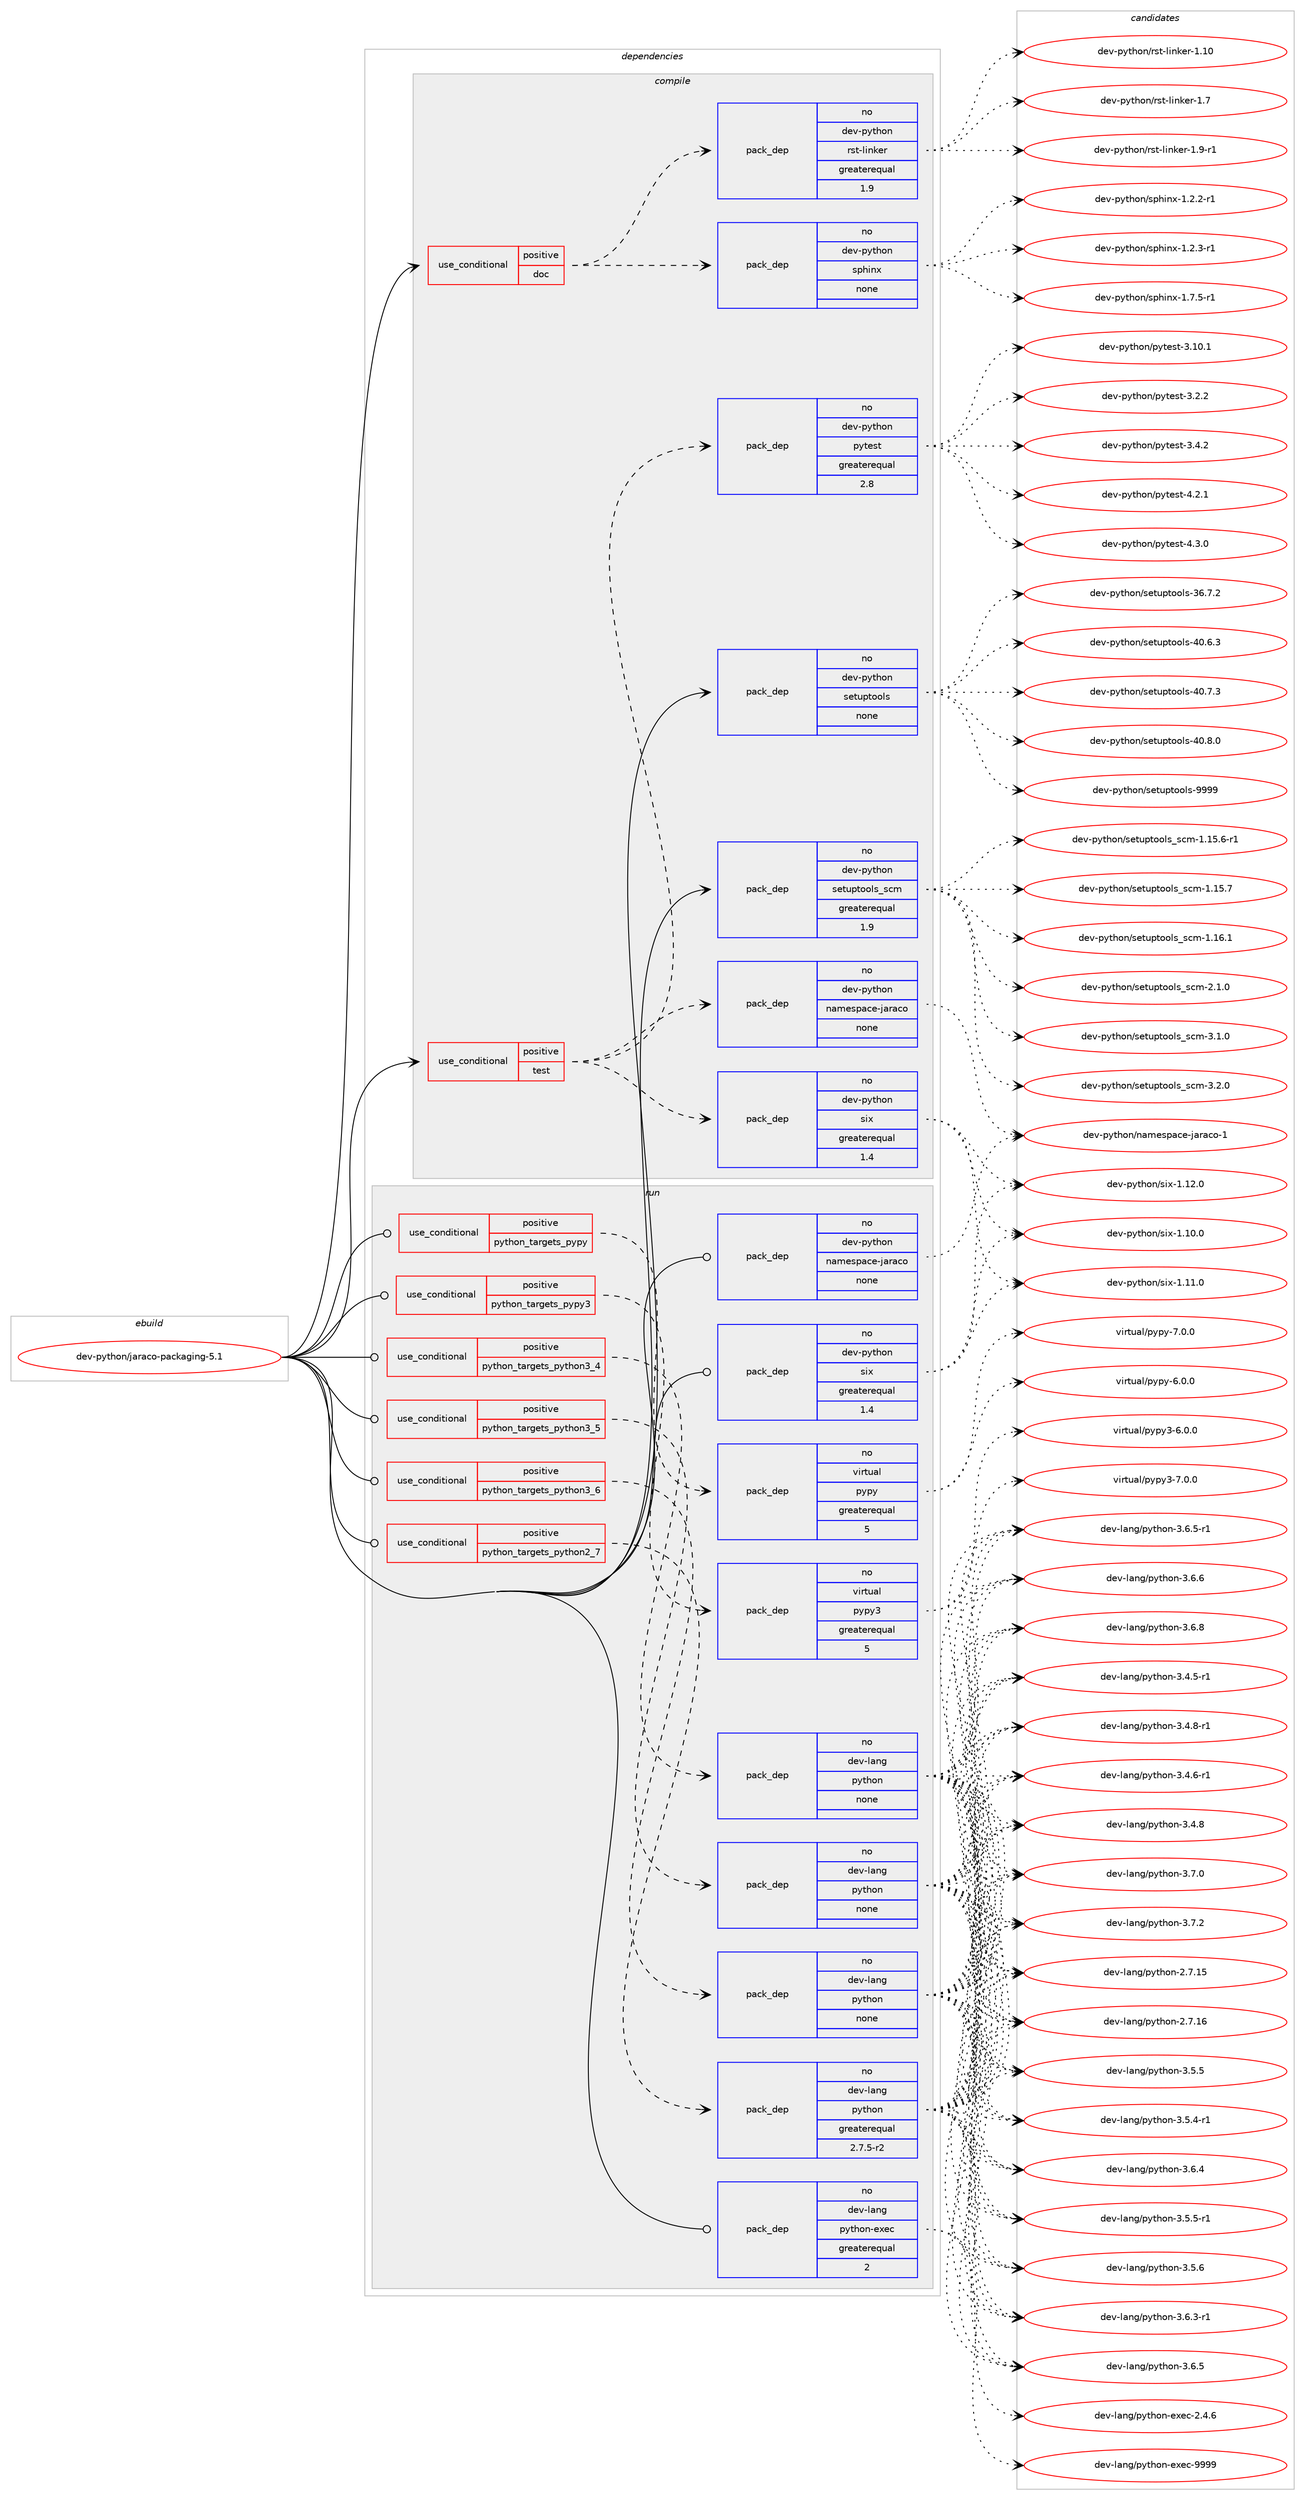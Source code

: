 digraph prolog {

# *************
# Graph options
# *************

newrank=true;
concentrate=true;
compound=true;
graph [rankdir=LR,fontname=Helvetica,fontsize=10,ranksep=1.5];#, ranksep=2.5, nodesep=0.2];
edge  [arrowhead=vee];
node  [fontname=Helvetica,fontsize=10];

# **********
# The ebuild
# **********

subgraph cluster_leftcol {
color=gray;
rank=same;
label=<<i>ebuild</i>>;
id [label="dev-python/jaraco-packaging-5.1", color=red, width=4, href="../dev-python/jaraco-packaging-5.1.svg"];
}

# ****************
# The dependencies
# ****************

subgraph cluster_midcol {
color=gray;
label=<<i>dependencies</i>>;
subgraph cluster_compile {
fillcolor="#eeeeee";
style=filled;
label=<<i>compile</i>>;
subgraph cond376158 {
dependency1414975 [label=<<TABLE BORDER="0" CELLBORDER="1" CELLSPACING="0" CELLPADDING="4"><TR><TD ROWSPAN="3" CELLPADDING="10">use_conditional</TD></TR><TR><TD>positive</TD></TR><TR><TD>doc</TD></TR></TABLE>>, shape=none, color=red];
subgraph pack1015548 {
dependency1414976 [label=<<TABLE BORDER="0" CELLBORDER="1" CELLSPACING="0" CELLPADDING="4" WIDTH="220"><TR><TD ROWSPAN="6" CELLPADDING="30">pack_dep</TD></TR><TR><TD WIDTH="110">no</TD></TR><TR><TD>dev-python</TD></TR><TR><TD>rst-linker</TD></TR><TR><TD>greaterequal</TD></TR><TR><TD>1.9</TD></TR></TABLE>>, shape=none, color=blue];
}
dependency1414975:e -> dependency1414976:w [weight=20,style="dashed",arrowhead="vee"];
subgraph pack1015549 {
dependency1414977 [label=<<TABLE BORDER="0" CELLBORDER="1" CELLSPACING="0" CELLPADDING="4" WIDTH="220"><TR><TD ROWSPAN="6" CELLPADDING="30">pack_dep</TD></TR><TR><TD WIDTH="110">no</TD></TR><TR><TD>dev-python</TD></TR><TR><TD>sphinx</TD></TR><TR><TD>none</TD></TR><TR><TD></TD></TR></TABLE>>, shape=none, color=blue];
}
dependency1414975:e -> dependency1414977:w [weight=20,style="dashed",arrowhead="vee"];
}
id:e -> dependency1414975:w [weight=20,style="solid",arrowhead="vee"];
subgraph cond376159 {
dependency1414978 [label=<<TABLE BORDER="0" CELLBORDER="1" CELLSPACING="0" CELLPADDING="4"><TR><TD ROWSPAN="3" CELLPADDING="10">use_conditional</TD></TR><TR><TD>positive</TD></TR><TR><TD>test</TD></TR></TABLE>>, shape=none, color=red];
subgraph pack1015550 {
dependency1414979 [label=<<TABLE BORDER="0" CELLBORDER="1" CELLSPACING="0" CELLPADDING="4" WIDTH="220"><TR><TD ROWSPAN="6" CELLPADDING="30">pack_dep</TD></TR><TR><TD WIDTH="110">no</TD></TR><TR><TD>dev-python</TD></TR><TR><TD>six</TD></TR><TR><TD>greaterequal</TD></TR><TR><TD>1.4</TD></TR></TABLE>>, shape=none, color=blue];
}
dependency1414978:e -> dependency1414979:w [weight=20,style="dashed",arrowhead="vee"];
subgraph pack1015551 {
dependency1414980 [label=<<TABLE BORDER="0" CELLBORDER="1" CELLSPACING="0" CELLPADDING="4" WIDTH="220"><TR><TD ROWSPAN="6" CELLPADDING="30">pack_dep</TD></TR><TR><TD WIDTH="110">no</TD></TR><TR><TD>dev-python</TD></TR><TR><TD>namespace-jaraco</TD></TR><TR><TD>none</TD></TR><TR><TD></TD></TR></TABLE>>, shape=none, color=blue];
}
dependency1414978:e -> dependency1414980:w [weight=20,style="dashed",arrowhead="vee"];
subgraph pack1015552 {
dependency1414981 [label=<<TABLE BORDER="0" CELLBORDER="1" CELLSPACING="0" CELLPADDING="4" WIDTH="220"><TR><TD ROWSPAN="6" CELLPADDING="30">pack_dep</TD></TR><TR><TD WIDTH="110">no</TD></TR><TR><TD>dev-python</TD></TR><TR><TD>pytest</TD></TR><TR><TD>greaterequal</TD></TR><TR><TD>2.8</TD></TR></TABLE>>, shape=none, color=blue];
}
dependency1414978:e -> dependency1414981:w [weight=20,style="dashed",arrowhead="vee"];
}
id:e -> dependency1414978:w [weight=20,style="solid",arrowhead="vee"];
subgraph pack1015553 {
dependency1414982 [label=<<TABLE BORDER="0" CELLBORDER="1" CELLSPACING="0" CELLPADDING="4" WIDTH="220"><TR><TD ROWSPAN="6" CELLPADDING="30">pack_dep</TD></TR><TR><TD WIDTH="110">no</TD></TR><TR><TD>dev-python</TD></TR><TR><TD>setuptools</TD></TR><TR><TD>none</TD></TR><TR><TD></TD></TR></TABLE>>, shape=none, color=blue];
}
id:e -> dependency1414982:w [weight=20,style="solid",arrowhead="vee"];
subgraph pack1015554 {
dependency1414983 [label=<<TABLE BORDER="0" CELLBORDER="1" CELLSPACING="0" CELLPADDING="4" WIDTH="220"><TR><TD ROWSPAN="6" CELLPADDING="30">pack_dep</TD></TR><TR><TD WIDTH="110">no</TD></TR><TR><TD>dev-python</TD></TR><TR><TD>setuptools_scm</TD></TR><TR><TD>greaterequal</TD></TR><TR><TD>1.9</TD></TR></TABLE>>, shape=none, color=blue];
}
id:e -> dependency1414983:w [weight=20,style="solid",arrowhead="vee"];
}
subgraph cluster_compileandrun {
fillcolor="#eeeeee";
style=filled;
label=<<i>compile and run</i>>;
}
subgraph cluster_run {
fillcolor="#eeeeee";
style=filled;
label=<<i>run</i>>;
subgraph cond376160 {
dependency1414984 [label=<<TABLE BORDER="0" CELLBORDER="1" CELLSPACING="0" CELLPADDING="4"><TR><TD ROWSPAN="3" CELLPADDING="10">use_conditional</TD></TR><TR><TD>positive</TD></TR><TR><TD>python_targets_pypy</TD></TR></TABLE>>, shape=none, color=red];
subgraph pack1015555 {
dependency1414985 [label=<<TABLE BORDER="0" CELLBORDER="1" CELLSPACING="0" CELLPADDING="4" WIDTH="220"><TR><TD ROWSPAN="6" CELLPADDING="30">pack_dep</TD></TR><TR><TD WIDTH="110">no</TD></TR><TR><TD>virtual</TD></TR><TR><TD>pypy</TD></TR><TR><TD>greaterequal</TD></TR><TR><TD>5</TD></TR></TABLE>>, shape=none, color=blue];
}
dependency1414984:e -> dependency1414985:w [weight=20,style="dashed",arrowhead="vee"];
}
id:e -> dependency1414984:w [weight=20,style="solid",arrowhead="odot"];
subgraph cond376161 {
dependency1414986 [label=<<TABLE BORDER="0" CELLBORDER="1" CELLSPACING="0" CELLPADDING="4"><TR><TD ROWSPAN="3" CELLPADDING="10">use_conditional</TD></TR><TR><TD>positive</TD></TR><TR><TD>python_targets_pypy3</TD></TR></TABLE>>, shape=none, color=red];
subgraph pack1015556 {
dependency1414987 [label=<<TABLE BORDER="0" CELLBORDER="1" CELLSPACING="0" CELLPADDING="4" WIDTH="220"><TR><TD ROWSPAN="6" CELLPADDING="30">pack_dep</TD></TR><TR><TD WIDTH="110">no</TD></TR><TR><TD>virtual</TD></TR><TR><TD>pypy3</TD></TR><TR><TD>greaterequal</TD></TR><TR><TD>5</TD></TR></TABLE>>, shape=none, color=blue];
}
dependency1414986:e -> dependency1414987:w [weight=20,style="dashed",arrowhead="vee"];
}
id:e -> dependency1414986:w [weight=20,style="solid",arrowhead="odot"];
subgraph cond376162 {
dependency1414988 [label=<<TABLE BORDER="0" CELLBORDER="1" CELLSPACING="0" CELLPADDING="4"><TR><TD ROWSPAN="3" CELLPADDING="10">use_conditional</TD></TR><TR><TD>positive</TD></TR><TR><TD>python_targets_python2_7</TD></TR></TABLE>>, shape=none, color=red];
subgraph pack1015557 {
dependency1414989 [label=<<TABLE BORDER="0" CELLBORDER="1" CELLSPACING="0" CELLPADDING="4" WIDTH="220"><TR><TD ROWSPAN="6" CELLPADDING="30">pack_dep</TD></TR><TR><TD WIDTH="110">no</TD></TR><TR><TD>dev-lang</TD></TR><TR><TD>python</TD></TR><TR><TD>greaterequal</TD></TR><TR><TD>2.7.5-r2</TD></TR></TABLE>>, shape=none, color=blue];
}
dependency1414988:e -> dependency1414989:w [weight=20,style="dashed",arrowhead="vee"];
}
id:e -> dependency1414988:w [weight=20,style="solid",arrowhead="odot"];
subgraph cond376163 {
dependency1414990 [label=<<TABLE BORDER="0" CELLBORDER="1" CELLSPACING="0" CELLPADDING="4"><TR><TD ROWSPAN="3" CELLPADDING="10">use_conditional</TD></TR><TR><TD>positive</TD></TR><TR><TD>python_targets_python3_4</TD></TR></TABLE>>, shape=none, color=red];
subgraph pack1015558 {
dependency1414991 [label=<<TABLE BORDER="0" CELLBORDER="1" CELLSPACING="0" CELLPADDING="4" WIDTH="220"><TR><TD ROWSPAN="6" CELLPADDING="30">pack_dep</TD></TR><TR><TD WIDTH="110">no</TD></TR><TR><TD>dev-lang</TD></TR><TR><TD>python</TD></TR><TR><TD>none</TD></TR><TR><TD></TD></TR></TABLE>>, shape=none, color=blue];
}
dependency1414990:e -> dependency1414991:w [weight=20,style="dashed",arrowhead="vee"];
}
id:e -> dependency1414990:w [weight=20,style="solid",arrowhead="odot"];
subgraph cond376164 {
dependency1414992 [label=<<TABLE BORDER="0" CELLBORDER="1" CELLSPACING="0" CELLPADDING="4"><TR><TD ROWSPAN="3" CELLPADDING="10">use_conditional</TD></TR><TR><TD>positive</TD></TR><TR><TD>python_targets_python3_5</TD></TR></TABLE>>, shape=none, color=red];
subgraph pack1015559 {
dependency1414993 [label=<<TABLE BORDER="0" CELLBORDER="1" CELLSPACING="0" CELLPADDING="4" WIDTH="220"><TR><TD ROWSPAN="6" CELLPADDING="30">pack_dep</TD></TR><TR><TD WIDTH="110">no</TD></TR><TR><TD>dev-lang</TD></TR><TR><TD>python</TD></TR><TR><TD>none</TD></TR><TR><TD></TD></TR></TABLE>>, shape=none, color=blue];
}
dependency1414992:e -> dependency1414993:w [weight=20,style="dashed",arrowhead="vee"];
}
id:e -> dependency1414992:w [weight=20,style="solid",arrowhead="odot"];
subgraph cond376165 {
dependency1414994 [label=<<TABLE BORDER="0" CELLBORDER="1" CELLSPACING="0" CELLPADDING="4"><TR><TD ROWSPAN="3" CELLPADDING="10">use_conditional</TD></TR><TR><TD>positive</TD></TR><TR><TD>python_targets_python3_6</TD></TR></TABLE>>, shape=none, color=red];
subgraph pack1015560 {
dependency1414995 [label=<<TABLE BORDER="0" CELLBORDER="1" CELLSPACING="0" CELLPADDING="4" WIDTH="220"><TR><TD ROWSPAN="6" CELLPADDING="30">pack_dep</TD></TR><TR><TD WIDTH="110">no</TD></TR><TR><TD>dev-lang</TD></TR><TR><TD>python</TD></TR><TR><TD>none</TD></TR><TR><TD></TD></TR></TABLE>>, shape=none, color=blue];
}
dependency1414994:e -> dependency1414995:w [weight=20,style="dashed",arrowhead="vee"];
}
id:e -> dependency1414994:w [weight=20,style="solid",arrowhead="odot"];
subgraph pack1015561 {
dependency1414996 [label=<<TABLE BORDER="0" CELLBORDER="1" CELLSPACING="0" CELLPADDING="4" WIDTH="220"><TR><TD ROWSPAN="6" CELLPADDING="30">pack_dep</TD></TR><TR><TD WIDTH="110">no</TD></TR><TR><TD>dev-lang</TD></TR><TR><TD>python-exec</TD></TR><TR><TD>greaterequal</TD></TR><TR><TD>2</TD></TR></TABLE>>, shape=none, color=blue];
}
id:e -> dependency1414996:w [weight=20,style="solid",arrowhead="odot"];
subgraph pack1015562 {
dependency1414997 [label=<<TABLE BORDER="0" CELLBORDER="1" CELLSPACING="0" CELLPADDING="4" WIDTH="220"><TR><TD ROWSPAN="6" CELLPADDING="30">pack_dep</TD></TR><TR><TD WIDTH="110">no</TD></TR><TR><TD>dev-python</TD></TR><TR><TD>namespace-jaraco</TD></TR><TR><TD>none</TD></TR><TR><TD></TD></TR></TABLE>>, shape=none, color=blue];
}
id:e -> dependency1414997:w [weight=20,style="solid",arrowhead="odot"];
subgraph pack1015563 {
dependency1414998 [label=<<TABLE BORDER="0" CELLBORDER="1" CELLSPACING="0" CELLPADDING="4" WIDTH="220"><TR><TD ROWSPAN="6" CELLPADDING="30">pack_dep</TD></TR><TR><TD WIDTH="110">no</TD></TR><TR><TD>dev-python</TD></TR><TR><TD>six</TD></TR><TR><TD>greaterequal</TD></TR><TR><TD>1.4</TD></TR></TABLE>>, shape=none, color=blue];
}
id:e -> dependency1414998:w [weight=20,style="solid",arrowhead="odot"];
}
}

# **************
# The candidates
# **************

subgraph cluster_choices {
rank=same;
color=gray;
label=<<i>candidates</i>>;

subgraph choice1015548 {
color=black;
nodesep=1;
choice1001011184511212111610411111047114115116451081051101071011144549464948 [label="dev-python/rst-linker-1.10", color=red, width=4,href="../dev-python/rst-linker-1.10.svg"];
choice10010111845112121116104111110471141151164510810511010710111445494655 [label="dev-python/rst-linker-1.7", color=red, width=4,href="../dev-python/rst-linker-1.7.svg"];
choice100101118451121211161041111104711411511645108105110107101114454946574511449 [label="dev-python/rst-linker-1.9-r1", color=red, width=4,href="../dev-python/rst-linker-1.9-r1.svg"];
dependency1414976:e -> choice1001011184511212111610411111047114115116451081051101071011144549464948:w [style=dotted,weight="100"];
dependency1414976:e -> choice10010111845112121116104111110471141151164510810511010710111445494655:w [style=dotted,weight="100"];
dependency1414976:e -> choice100101118451121211161041111104711411511645108105110107101114454946574511449:w [style=dotted,weight="100"];
}
subgraph choice1015549 {
color=black;
nodesep=1;
choice10010111845112121116104111110471151121041051101204549465046504511449 [label="dev-python/sphinx-1.2.2-r1", color=red, width=4,href="../dev-python/sphinx-1.2.2-r1.svg"];
choice10010111845112121116104111110471151121041051101204549465046514511449 [label="dev-python/sphinx-1.2.3-r1", color=red, width=4,href="../dev-python/sphinx-1.2.3-r1.svg"];
choice10010111845112121116104111110471151121041051101204549465546534511449 [label="dev-python/sphinx-1.7.5-r1", color=red, width=4,href="../dev-python/sphinx-1.7.5-r1.svg"];
dependency1414977:e -> choice10010111845112121116104111110471151121041051101204549465046504511449:w [style=dotted,weight="100"];
dependency1414977:e -> choice10010111845112121116104111110471151121041051101204549465046514511449:w [style=dotted,weight="100"];
dependency1414977:e -> choice10010111845112121116104111110471151121041051101204549465546534511449:w [style=dotted,weight="100"];
}
subgraph choice1015550 {
color=black;
nodesep=1;
choice100101118451121211161041111104711510512045494649484648 [label="dev-python/six-1.10.0", color=red, width=4,href="../dev-python/six-1.10.0.svg"];
choice100101118451121211161041111104711510512045494649494648 [label="dev-python/six-1.11.0", color=red, width=4,href="../dev-python/six-1.11.0.svg"];
choice100101118451121211161041111104711510512045494649504648 [label="dev-python/six-1.12.0", color=red, width=4,href="../dev-python/six-1.12.0.svg"];
dependency1414979:e -> choice100101118451121211161041111104711510512045494649484648:w [style=dotted,weight="100"];
dependency1414979:e -> choice100101118451121211161041111104711510512045494649494648:w [style=dotted,weight="100"];
dependency1414979:e -> choice100101118451121211161041111104711510512045494649504648:w [style=dotted,weight="100"];
}
subgraph choice1015551 {
color=black;
nodesep=1;
choice1001011184511212111610411111047110971091011151129799101451069711497991114549 [label="dev-python/namespace-jaraco-1", color=red, width=4,href="../dev-python/namespace-jaraco-1.svg"];
dependency1414980:e -> choice1001011184511212111610411111047110971091011151129799101451069711497991114549:w [style=dotted,weight="100"];
}
subgraph choice1015552 {
color=black;
nodesep=1;
choice100101118451121211161041111104711212111610111511645514649484649 [label="dev-python/pytest-3.10.1", color=red, width=4,href="../dev-python/pytest-3.10.1.svg"];
choice1001011184511212111610411111047112121116101115116455146504650 [label="dev-python/pytest-3.2.2", color=red, width=4,href="../dev-python/pytest-3.2.2.svg"];
choice1001011184511212111610411111047112121116101115116455146524650 [label="dev-python/pytest-3.4.2", color=red, width=4,href="../dev-python/pytest-3.4.2.svg"];
choice1001011184511212111610411111047112121116101115116455246504649 [label="dev-python/pytest-4.2.1", color=red, width=4,href="../dev-python/pytest-4.2.1.svg"];
choice1001011184511212111610411111047112121116101115116455246514648 [label="dev-python/pytest-4.3.0", color=red, width=4,href="../dev-python/pytest-4.3.0.svg"];
dependency1414981:e -> choice100101118451121211161041111104711212111610111511645514649484649:w [style=dotted,weight="100"];
dependency1414981:e -> choice1001011184511212111610411111047112121116101115116455146504650:w [style=dotted,weight="100"];
dependency1414981:e -> choice1001011184511212111610411111047112121116101115116455146524650:w [style=dotted,weight="100"];
dependency1414981:e -> choice1001011184511212111610411111047112121116101115116455246504649:w [style=dotted,weight="100"];
dependency1414981:e -> choice1001011184511212111610411111047112121116101115116455246514648:w [style=dotted,weight="100"];
}
subgraph choice1015553 {
color=black;
nodesep=1;
choice100101118451121211161041111104711510111611711211611111110811545515446554650 [label="dev-python/setuptools-36.7.2", color=red, width=4,href="../dev-python/setuptools-36.7.2.svg"];
choice100101118451121211161041111104711510111611711211611111110811545524846544651 [label="dev-python/setuptools-40.6.3", color=red, width=4,href="../dev-python/setuptools-40.6.3.svg"];
choice100101118451121211161041111104711510111611711211611111110811545524846554651 [label="dev-python/setuptools-40.7.3", color=red, width=4,href="../dev-python/setuptools-40.7.3.svg"];
choice100101118451121211161041111104711510111611711211611111110811545524846564648 [label="dev-python/setuptools-40.8.0", color=red, width=4,href="../dev-python/setuptools-40.8.0.svg"];
choice10010111845112121116104111110471151011161171121161111111081154557575757 [label="dev-python/setuptools-9999", color=red, width=4,href="../dev-python/setuptools-9999.svg"];
dependency1414982:e -> choice100101118451121211161041111104711510111611711211611111110811545515446554650:w [style=dotted,weight="100"];
dependency1414982:e -> choice100101118451121211161041111104711510111611711211611111110811545524846544651:w [style=dotted,weight="100"];
dependency1414982:e -> choice100101118451121211161041111104711510111611711211611111110811545524846554651:w [style=dotted,weight="100"];
dependency1414982:e -> choice100101118451121211161041111104711510111611711211611111110811545524846564648:w [style=dotted,weight="100"];
dependency1414982:e -> choice10010111845112121116104111110471151011161171121161111111081154557575757:w [style=dotted,weight="100"];
}
subgraph choice1015554 {
color=black;
nodesep=1;
choice10010111845112121116104111110471151011161171121161111111081159511599109454946495346544511449 [label="dev-python/setuptools_scm-1.15.6-r1", color=red, width=4,href="../dev-python/setuptools_scm-1.15.6-r1.svg"];
choice1001011184511212111610411111047115101116117112116111111108115951159910945494649534655 [label="dev-python/setuptools_scm-1.15.7", color=red, width=4,href="../dev-python/setuptools_scm-1.15.7.svg"];
choice1001011184511212111610411111047115101116117112116111111108115951159910945494649544649 [label="dev-python/setuptools_scm-1.16.1", color=red, width=4,href="../dev-python/setuptools_scm-1.16.1.svg"];
choice10010111845112121116104111110471151011161171121161111111081159511599109455046494648 [label="dev-python/setuptools_scm-2.1.0", color=red, width=4,href="../dev-python/setuptools_scm-2.1.0.svg"];
choice10010111845112121116104111110471151011161171121161111111081159511599109455146494648 [label="dev-python/setuptools_scm-3.1.0", color=red, width=4,href="../dev-python/setuptools_scm-3.1.0.svg"];
choice10010111845112121116104111110471151011161171121161111111081159511599109455146504648 [label="dev-python/setuptools_scm-3.2.0", color=red, width=4,href="../dev-python/setuptools_scm-3.2.0.svg"];
dependency1414983:e -> choice10010111845112121116104111110471151011161171121161111111081159511599109454946495346544511449:w [style=dotted,weight="100"];
dependency1414983:e -> choice1001011184511212111610411111047115101116117112116111111108115951159910945494649534655:w [style=dotted,weight="100"];
dependency1414983:e -> choice1001011184511212111610411111047115101116117112116111111108115951159910945494649544649:w [style=dotted,weight="100"];
dependency1414983:e -> choice10010111845112121116104111110471151011161171121161111111081159511599109455046494648:w [style=dotted,weight="100"];
dependency1414983:e -> choice10010111845112121116104111110471151011161171121161111111081159511599109455146494648:w [style=dotted,weight="100"];
dependency1414983:e -> choice10010111845112121116104111110471151011161171121161111111081159511599109455146504648:w [style=dotted,weight="100"];
}
subgraph choice1015555 {
color=black;
nodesep=1;
choice1181051141161179710847112121112121455446484648 [label="virtual/pypy-6.0.0", color=red, width=4,href="../virtual/pypy-6.0.0.svg"];
choice1181051141161179710847112121112121455546484648 [label="virtual/pypy-7.0.0", color=red, width=4,href="../virtual/pypy-7.0.0.svg"];
dependency1414985:e -> choice1181051141161179710847112121112121455446484648:w [style=dotted,weight="100"];
dependency1414985:e -> choice1181051141161179710847112121112121455546484648:w [style=dotted,weight="100"];
}
subgraph choice1015556 {
color=black;
nodesep=1;
choice118105114116117971084711212111212151455446484648 [label="virtual/pypy3-6.0.0", color=red, width=4,href="../virtual/pypy3-6.0.0.svg"];
choice118105114116117971084711212111212151455546484648 [label="virtual/pypy3-7.0.0", color=red, width=4,href="../virtual/pypy3-7.0.0.svg"];
dependency1414987:e -> choice118105114116117971084711212111212151455446484648:w [style=dotted,weight="100"];
dependency1414987:e -> choice118105114116117971084711212111212151455546484648:w [style=dotted,weight="100"];
}
subgraph choice1015557 {
color=black;
nodesep=1;
choice10010111845108971101034711212111610411111045504655464953 [label="dev-lang/python-2.7.15", color=red, width=4,href="../dev-lang/python-2.7.15.svg"];
choice10010111845108971101034711212111610411111045504655464954 [label="dev-lang/python-2.7.16", color=red, width=4,href="../dev-lang/python-2.7.16.svg"];
choice1001011184510897110103471121211161041111104551465246534511449 [label="dev-lang/python-3.4.5-r1", color=red, width=4,href="../dev-lang/python-3.4.5-r1.svg"];
choice1001011184510897110103471121211161041111104551465246544511449 [label="dev-lang/python-3.4.6-r1", color=red, width=4,href="../dev-lang/python-3.4.6-r1.svg"];
choice100101118451089711010347112121116104111110455146524656 [label="dev-lang/python-3.4.8", color=red, width=4,href="../dev-lang/python-3.4.8.svg"];
choice1001011184510897110103471121211161041111104551465246564511449 [label="dev-lang/python-3.4.8-r1", color=red, width=4,href="../dev-lang/python-3.4.8-r1.svg"];
choice1001011184510897110103471121211161041111104551465346524511449 [label="dev-lang/python-3.5.4-r1", color=red, width=4,href="../dev-lang/python-3.5.4-r1.svg"];
choice100101118451089711010347112121116104111110455146534653 [label="dev-lang/python-3.5.5", color=red, width=4,href="../dev-lang/python-3.5.5.svg"];
choice1001011184510897110103471121211161041111104551465346534511449 [label="dev-lang/python-3.5.5-r1", color=red, width=4,href="../dev-lang/python-3.5.5-r1.svg"];
choice100101118451089711010347112121116104111110455146534654 [label="dev-lang/python-3.5.6", color=red, width=4,href="../dev-lang/python-3.5.6.svg"];
choice1001011184510897110103471121211161041111104551465446514511449 [label="dev-lang/python-3.6.3-r1", color=red, width=4,href="../dev-lang/python-3.6.3-r1.svg"];
choice100101118451089711010347112121116104111110455146544652 [label="dev-lang/python-3.6.4", color=red, width=4,href="../dev-lang/python-3.6.4.svg"];
choice100101118451089711010347112121116104111110455146544653 [label="dev-lang/python-3.6.5", color=red, width=4,href="../dev-lang/python-3.6.5.svg"];
choice1001011184510897110103471121211161041111104551465446534511449 [label="dev-lang/python-3.6.5-r1", color=red, width=4,href="../dev-lang/python-3.6.5-r1.svg"];
choice100101118451089711010347112121116104111110455146544654 [label="dev-lang/python-3.6.6", color=red, width=4,href="../dev-lang/python-3.6.6.svg"];
choice100101118451089711010347112121116104111110455146544656 [label="dev-lang/python-3.6.8", color=red, width=4,href="../dev-lang/python-3.6.8.svg"];
choice100101118451089711010347112121116104111110455146554648 [label="dev-lang/python-3.7.0", color=red, width=4,href="../dev-lang/python-3.7.0.svg"];
choice100101118451089711010347112121116104111110455146554650 [label="dev-lang/python-3.7.2", color=red, width=4,href="../dev-lang/python-3.7.2.svg"];
dependency1414989:e -> choice10010111845108971101034711212111610411111045504655464953:w [style=dotted,weight="100"];
dependency1414989:e -> choice10010111845108971101034711212111610411111045504655464954:w [style=dotted,weight="100"];
dependency1414989:e -> choice1001011184510897110103471121211161041111104551465246534511449:w [style=dotted,weight="100"];
dependency1414989:e -> choice1001011184510897110103471121211161041111104551465246544511449:w [style=dotted,weight="100"];
dependency1414989:e -> choice100101118451089711010347112121116104111110455146524656:w [style=dotted,weight="100"];
dependency1414989:e -> choice1001011184510897110103471121211161041111104551465246564511449:w [style=dotted,weight="100"];
dependency1414989:e -> choice1001011184510897110103471121211161041111104551465346524511449:w [style=dotted,weight="100"];
dependency1414989:e -> choice100101118451089711010347112121116104111110455146534653:w [style=dotted,weight="100"];
dependency1414989:e -> choice1001011184510897110103471121211161041111104551465346534511449:w [style=dotted,weight="100"];
dependency1414989:e -> choice100101118451089711010347112121116104111110455146534654:w [style=dotted,weight="100"];
dependency1414989:e -> choice1001011184510897110103471121211161041111104551465446514511449:w [style=dotted,weight="100"];
dependency1414989:e -> choice100101118451089711010347112121116104111110455146544652:w [style=dotted,weight="100"];
dependency1414989:e -> choice100101118451089711010347112121116104111110455146544653:w [style=dotted,weight="100"];
dependency1414989:e -> choice1001011184510897110103471121211161041111104551465446534511449:w [style=dotted,weight="100"];
dependency1414989:e -> choice100101118451089711010347112121116104111110455146544654:w [style=dotted,weight="100"];
dependency1414989:e -> choice100101118451089711010347112121116104111110455146544656:w [style=dotted,weight="100"];
dependency1414989:e -> choice100101118451089711010347112121116104111110455146554648:w [style=dotted,weight="100"];
dependency1414989:e -> choice100101118451089711010347112121116104111110455146554650:w [style=dotted,weight="100"];
}
subgraph choice1015558 {
color=black;
nodesep=1;
choice10010111845108971101034711212111610411111045504655464953 [label="dev-lang/python-2.7.15", color=red, width=4,href="../dev-lang/python-2.7.15.svg"];
choice10010111845108971101034711212111610411111045504655464954 [label="dev-lang/python-2.7.16", color=red, width=4,href="../dev-lang/python-2.7.16.svg"];
choice1001011184510897110103471121211161041111104551465246534511449 [label="dev-lang/python-3.4.5-r1", color=red, width=4,href="../dev-lang/python-3.4.5-r1.svg"];
choice1001011184510897110103471121211161041111104551465246544511449 [label="dev-lang/python-3.4.6-r1", color=red, width=4,href="../dev-lang/python-3.4.6-r1.svg"];
choice100101118451089711010347112121116104111110455146524656 [label="dev-lang/python-3.4.8", color=red, width=4,href="../dev-lang/python-3.4.8.svg"];
choice1001011184510897110103471121211161041111104551465246564511449 [label="dev-lang/python-3.4.8-r1", color=red, width=4,href="../dev-lang/python-3.4.8-r1.svg"];
choice1001011184510897110103471121211161041111104551465346524511449 [label="dev-lang/python-3.5.4-r1", color=red, width=4,href="../dev-lang/python-3.5.4-r1.svg"];
choice100101118451089711010347112121116104111110455146534653 [label="dev-lang/python-3.5.5", color=red, width=4,href="../dev-lang/python-3.5.5.svg"];
choice1001011184510897110103471121211161041111104551465346534511449 [label="dev-lang/python-3.5.5-r1", color=red, width=4,href="../dev-lang/python-3.5.5-r1.svg"];
choice100101118451089711010347112121116104111110455146534654 [label="dev-lang/python-3.5.6", color=red, width=4,href="../dev-lang/python-3.5.6.svg"];
choice1001011184510897110103471121211161041111104551465446514511449 [label="dev-lang/python-3.6.3-r1", color=red, width=4,href="../dev-lang/python-3.6.3-r1.svg"];
choice100101118451089711010347112121116104111110455146544652 [label="dev-lang/python-3.6.4", color=red, width=4,href="../dev-lang/python-3.6.4.svg"];
choice100101118451089711010347112121116104111110455146544653 [label="dev-lang/python-3.6.5", color=red, width=4,href="../dev-lang/python-3.6.5.svg"];
choice1001011184510897110103471121211161041111104551465446534511449 [label="dev-lang/python-3.6.5-r1", color=red, width=4,href="../dev-lang/python-3.6.5-r1.svg"];
choice100101118451089711010347112121116104111110455146544654 [label="dev-lang/python-3.6.6", color=red, width=4,href="../dev-lang/python-3.6.6.svg"];
choice100101118451089711010347112121116104111110455146544656 [label="dev-lang/python-3.6.8", color=red, width=4,href="../dev-lang/python-3.6.8.svg"];
choice100101118451089711010347112121116104111110455146554648 [label="dev-lang/python-3.7.0", color=red, width=4,href="../dev-lang/python-3.7.0.svg"];
choice100101118451089711010347112121116104111110455146554650 [label="dev-lang/python-3.7.2", color=red, width=4,href="../dev-lang/python-3.7.2.svg"];
dependency1414991:e -> choice10010111845108971101034711212111610411111045504655464953:w [style=dotted,weight="100"];
dependency1414991:e -> choice10010111845108971101034711212111610411111045504655464954:w [style=dotted,weight="100"];
dependency1414991:e -> choice1001011184510897110103471121211161041111104551465246534511449:w [style=dotted,weight="100"];
dependency1414991:e -> choice1001011184510897110103471121211161041111104551465246544511449:w [style=dotted,weight="100"];
dependency1414991:e -> choice100101118451089711010347112121116104111110455146524656:w [style=dotted,weight="100"];
dependency1414991:e -> choice1001011184510897110103471121211161041111104551465246564511449:w [style=dotted,weight="100"];
dependency1414991:e -> choice1001011184510897110103471121211161041111104551465346524511449:w [style=dotted,weight="100"];
dependency1414991:e -> choice100101118451089711010347112121116104111110455146534653:w [style=dotted,weight="100"];
dependency1414991:e -> choice1001011184510897110103471121211161041111104551465346534511449:w [style=dotted,weight="100"];
dependency1414991:e -> choice100101118451089711010347112121116104111110455146534654:w [style=dotted,weight="100"];
dependency1414991:e -> choice1001011184510897110103471121211161041111104551465446514511449:w [style=dotted,weight="100"];
dependency1414991:e -> choice100101118451089711010347112121116104111110455146544652:w [style=dotted,weight="100"];
dependency1414991:e -> choice100101118451089711010347112121116104111110455146544653:w [style=dotted,weight="100"];
dependency1414991:e -> choice1001011184510897110103471121211161041111104551465446534511449:w [style=dotted,weight="100"];
dependency1414991:e -> choice100101118451089711010347112121116104111110455146544654:w [style=dotted,weight="100"];
dependency1414991:e -> choice100101118451089711010347112121116104111110455146544656:w [style=dotted,weight="100"];
dependency1414991:e -> choice100101118451089711010347112121116104111110455146554648:w [style=dotted,weight="100"];
dependency1414991:e -> choice100101118451089711010347112121116104111110455146554650:w [style=dotted,weight="100"];
}
subgraph choice1015559 {
color=black;
nodesep=1;
choice10010111845108971101034711212111610411111045504655464953 [label="dev-lang/python-2.7.15", color=red, width=4,href="../dev-lang/python-2.7.15.svg"];
choice10010111845108971101034711212111610411111045504655464954 [label="dev-lang/python-2.7.16", color=red, width=4,href="../dev-lang/python-2.7.16.svg"];
choice1001011184510897110103471121211161041111104551465246534511449 [label="dev-lang/python-3.4.5-r1", color=red, width=4,href="../dev-lang/python-3.4.5-r1.svg"];
choice1001011184510897110103471121211161041111104551465246544511449 [label="dev-lang/python-3.4.6-r1", color=red, width=4,href="../dev-lang/python-3.4.6-r1.svg"];
choice100101118451089711010347112121116104111110455146524656 [label="dev-lang/python-3.4.8", color=red, width=4,href="../dev-lang/python-3.4.8.svg"];
choice1001011184510897110103471121211161041111104551465246564511449 [label="dev-lang/python-3.4.8-r1", color=red, width=4,href="../dev-lang/python-3.4.8-r1.svg"];
choice1001011184510897110103471121211161041111104551465346524511449 [label="dev-lang/python-3.5.4-r1", color=red, width=4,href="../dev-lang/python-3.5.4-r1.svg"];
choice100101118451089711010347112121116104111110455146534653 [label="dev-lang/python-3.5.5", color=red, width=4,href="../dev-lang/python-3.5.5.svg"];
choice1001011184510897110103471121211161041111104551465346534511449 [label="dev-lang/python-3.5.5-r1", color=red, width=4,href="../dev-lang/python-3.5.5-r1.svg"];
choice100101118451089711010347112121116104111110455146534654 [label="dev-lang/python-3.5.6", color=red, width=4,href="../dev-lang/python-3.5.6.svg"];
choice1001011184510897110103471121211161041111104551465446514511449 [label="dev-lang/python-3.6.3-r1", color=red, width=4,href="../dev-lang/python-3.6.3-r1.svg"];
choice100101118451089711010347112121116104111110455146544652 [label="dev-lang/python-3.6.4", color=red, width=4,href="../dev-lang/python-3.6.4.svg"];
choice100101118451089711010347112121116104111110455146544653 [label="dev-lang/python-3.6.5", color=red, width=4,href="../dev-lang/python-3.6.5.svg"];
choice1001011184510897110103471121211161041111104551465446534511449 [label="dev-lang/python-3.6.5-r1", color=red, width=4,href="../dev-lang/python-3.6.5-r1.svg"];
choice100101118451089711010347112121116104111110455146544654 [label="dev-lang/python-3.6.6", color=red, width=4,href="../dev-lang/python-3.6.6.svg"];
choice100101118451089711010347112121116104111110455146544656 [label="dev-lang/python-3.6.8", color=red, width=4,href="../dev-lang/python-3.6.8.svg"];
choice100101118451089711010347112121116104111110455146554648 [label="dev-lang/python-3.7.0", color=red, width=4,href="../dev-lang/python-3.7.0.svg"];
choice100101118451089711010347112121116104111110455146554650 [label="dev-lang/python-3.7.2", color=red, width=4,href="../dev-lang/python-3.7.2.svg"];
dependency1414993:e -> choice10010111845108971101034711212111610411111045504655464953:w [style=dotted,weight="100"];
dependency1414993:e -> choice10010111845108971101034711212111610411111045504655464954:w [style=dotted,weight="100"];
dependency1414993:e -> choice1001011184510897110103471121211161041111104551465246534511449:w [style=dotted,weight="100"];
dependency1414993:e -> choice1001011184510897110103471121211161041111104551465246544511449:w [style=dotted,weight="100"];
dependency1414993:e -> choice100101118451089711010347112121116104111110455146524656:w [style=dotted,weight="100"];
dependency1414993:e -> choice1001011184510897110103471121211161041111104551465246564511449:w [style=dotted,weight="100"];
dependency1414993:e -> choice1001011184510897110103471121211161041111104551465346524511449:w [style=dotted,weight="100"];
dependency1414993:e -> choice100101118451089711010347112121116104111110455146534653:w [style=dotted,weight="100"];
dependency1414993:e -> choice1001011184510897110103471121211161041111104551465346534511449:w [style=dotted,weight="100"];
dependency1414993:e -> choice100101118451089711010347112121116104111110455146534654:w [style=dotted,weight="100"];
dependency1414993:e -> choice1001011184510897110103471121211161041111104551465446514511449:w [style=dotted,weight="100"];
dependency1414993:e -> choice100101118451089711010347112121116104111110455146544652:w [style=dotted,weight="100"];
dependency1414993:e -> choice100101118451089711010347112121116104111110455146544653:w [style=dotted,weight="100"];
dependency1414993:e -> choice1001011184510897110103471121211161041111104551465446534511449:w [style=dotted,weight="100"];
dependency1414993:e -> choice100101118451089711010347112121116104111110455146544654:w [style=dotted,weight="100"];
dependency1414993:e -> choice100101118451089711010347112121116104111110455146544656:w [style=dotted,weight="100"];
dependency1414993:e -> choice100101118451089711010347112121116104111110455146554648:w [style=dotted,weight="100"];
dependency1414993:e -> choice100101118451089711010347112121116104111110455146554650:w [style=dotted,weight="100"];
}
subgraph choice1015560 {
color=black;
nodesep=1;
choice10010111845108971101034711212111610411111045504655464953 [label="dev-lang/python-2.7.15", color=red, width=4,href="../dev-lang/python-2.7.15.svg"];
choice10010111845108971101034711212111610411111045504655464954 [label="dev-lang/python-2.7.16", color=red, width=4,href="../dev-lang/python-2.7.16.svg"];
choice1001011184510897110103471121211161041111104551465246534511449 [label="dev-lang/python-3.4.5-r1", color=red, width=4,href="../dev-lang/python-3.4.5-r1.svg"];
choice1001011184510897110103471121211161041111104551465246544511449 [label="dev-lang/python-3.4.6-r1", color=red, width=4,href="../dev-lang/python-3.4.6-r1.svg"];
choice100101118451089711010347112121116104111110455146524656 [label="dev-lang/python-3.4.8", color=red, width=4,href="../dev-lang/python-3.4.8.svg"];
choice1001011184510897110103471121211161041111104551465246564511449 [label="dev-lang/python-3.4.8-r1", color=red, width=4,href="../dev-lang/python-3.4.8-r1.svg"];
choice1001011184510897110103471121211161041111104551465346524511449 [label="dev-lang/python-3.5.4-r1", color=red, width=4,href="../dev-lang/python-3.5.4-r1.svg"];
choice100101118451089711010347112121116104111110455146534653 [label="dev-lang/python-3.5.5", color=red, width=4,href="../dev-lang/python-3.5.5.svg"];
choice1001011184510897110103471121211161041111104551465346534511449 [label="dev-lang/python-3.5.5-r1", color=red, width=4,href="../dev-lang/python-3.5.5-r1.svg"];
choice100101118451089711010347112121116104111110455146534654 [label="dev-lang/python-3.5.6", color=red, width=4,href="../dev-lang/python-3.5.6.svg"];
choice1001011184510897110103471121211161041111104551465446514511449 [label="dev-lang/python-3.6.3-r1", color=red, width=4,href="../dev-lang/python-3.6.3-r1.svg"];
choice100101118451089711010347112121116104111110455146544652 [label="dev-lang/python-3.6.4", color=red, width=4,href="../dev-lang/python-3.6.4.svg"];
choice100101118451089711010347112121116104111110455146544653 [label="dev-lang/python-3.6.5", color=red, width=4,href="../dev-lang/python-3.6.5.svg"];
choice1001011184510897110103471121211161041111104551465446534511449 [label="dev-lang/python-3.6.5-r1", color=red, width=4,href="../dev-lang/python-3.6.5-r1.svg"];
choice100101118451089711010347112121116104111110455146544654 [label="dev-lang/python-3.6.6", color=red, width=4,href="../dev-lang/python-3.6.6.svg"];
choice100101118451089711010347112121116104111110455146544656 [label="dev-lang/python-3.6.8", color=red, width=4,href="../dev-lang/python-3.6.8.svg"];
choice100101118451089711010347112121116104111110455146554648 [label="dev-lang/python-3.7.0", color=red, width=4,href="../dev-lang/python-3.7.0.svg"];
choice100101118451089711010347112121116104111110455146554650 [label="dev-lang/python-3.7.2", color=red, width=4,href="../dev-lang/python-3.7.2.svg"];
dependency1414995:e -> choice10010111845108971101034711212111610411111045504655464953:w [style=dotted,weight="100"];
dependency1414995:e -> choice10010111845108971101034711212111610411111045504655464954:w [style=dotted,weight="100"];
dependency1414995:e -> choice1001011184510897110103471121211161041111104551465246534511449:w [style=dotted,weight="100"];
dependency1414995:e -> choice1001011184510897110103471121211161041111104551465246544511449:w [style=dotted,weight="100"];
dependency1414995:e -> choice100101118451089711010347112121116104111110455146524656:w [style=dotted,weight="100"];
dependency1414995:e -> choice1001011184510897110103471121211161041111104551465246564511449:w [style=dotted,weight="100"];
dependency1414995:e -> choice1001011184510897110103471121211161041111104551465346524511449:w [style=dotted,weight="100"];
dependency1414995:e -> choice100101118451089711010347112121116104111110455146534653:w [style=dotted,weight="100"];
dependency1414995:e -> choice1001011184510897110103471121211161041111104551465346534511449:w [style=dotted,weight="100"];
dependency1414995:e -> choice100101118451089711010347112121116104111110455146534654:w [style=dotted,weight="100"];
dependency1414995:e -> choice1001011184510897110103471121211161041111104551465446514511449:w [style=dotted,weight="100"];
dependency1414995:e -> choice100101118451089711010347112121116104111110455146544652:w [style=dotted,weight="100"];
dependency1414995:e -> choice100101118451089711010347112121116104111110455146544653:w [style=dotted,weight="100"];
dependency1414995:e -> choice1001011184510897110103471121211161041111104551465446534511449:w [style=dotted,weight="100"];
dependency1414995:e -> choice100101118451089711010347112121116104111110455146544654:w [style=dotted,weight="100"];
dependency1414995:e -> choice100101118451089711010347112121116104111110455146544656:w [style=dotted,weight="100"];
dependency1414995:e -> choice100101118451089711010347112121116104111110455146554648:w [style=dotted,weight="100"];
dependency1414995:e -> choice100101118451089711010347112121116104111110455146554650:w [style=dotted,weight="100"];
}
subgraph choice1015561 {
color=black;
nodesep=1;
choice1001011184510897110103471121211161041111104510112010199455046524654 [label="dev-lang/python-exec-2.4.6", color=red, width=4,href="../dev-lang/python-exec-2.4.6.svg"];
choice10010111845108971101034711212111610411111045101120101994557575757 [label="dev-lang/python-exec-9999", color=red, width=4,href="../dev-lang/python-exec-9999.svg"];
dependency1414996:e -> choice1001011184510897110103471121211161041111104510112010199455046524654:w [style=dotted,weight="100"];
dependency1414996:e -> choice10010111845108971101034711212111610411111045101120101994557575757:w [style=dotted,weight="100"];
}
subgraph choice1015562 {
color=black;
nodesep=1;
choice1001011184511212111610411111047110971091011151129799101451069711497991114549 [label="dev-python/namespace-jaraco-1", color=red, width=4,href="../dev-python/namespace-jaraco-1.svg"];
dependency1414997:e -> choice1001011184511212111610411111047110971091011151129799101451069711497991114549:w [style=dotted,weight="100"];
}
subgraph choice1015563 {
color=black;
nodesep=1;
choice100101118451121211161041111104711510512045494649484648 [label="dev-python/six-1.10.0", color=red, width=4,href="../dev-python/six-1.10.0.svg"];
choice100101118451121211161041111104711510512045494649494648 [label="dev-python/six-1.11.0", color=red, width=4,href="../dev-python/six-1.11.0.svg"];
choice100101118451121211161041111104711510512045494649504648 [label="dev-python/six-1.12.0", color=red, width=4,href="../dev-python/six-1.12.0.svg"];
dependency1414998:e -> choice100101118451121211161041111104711510512045494649484648:w [style=dotted,weight="100"];
dependency1414998:e -> choice100101118451121211161041111104711510512045494649494648:w [style=dotted,weight="100"];
dependency1414998:e -> choice100101118451121211161041111104711510512045494649504648:w [style=dotted,weight="100"];
}
}

}
